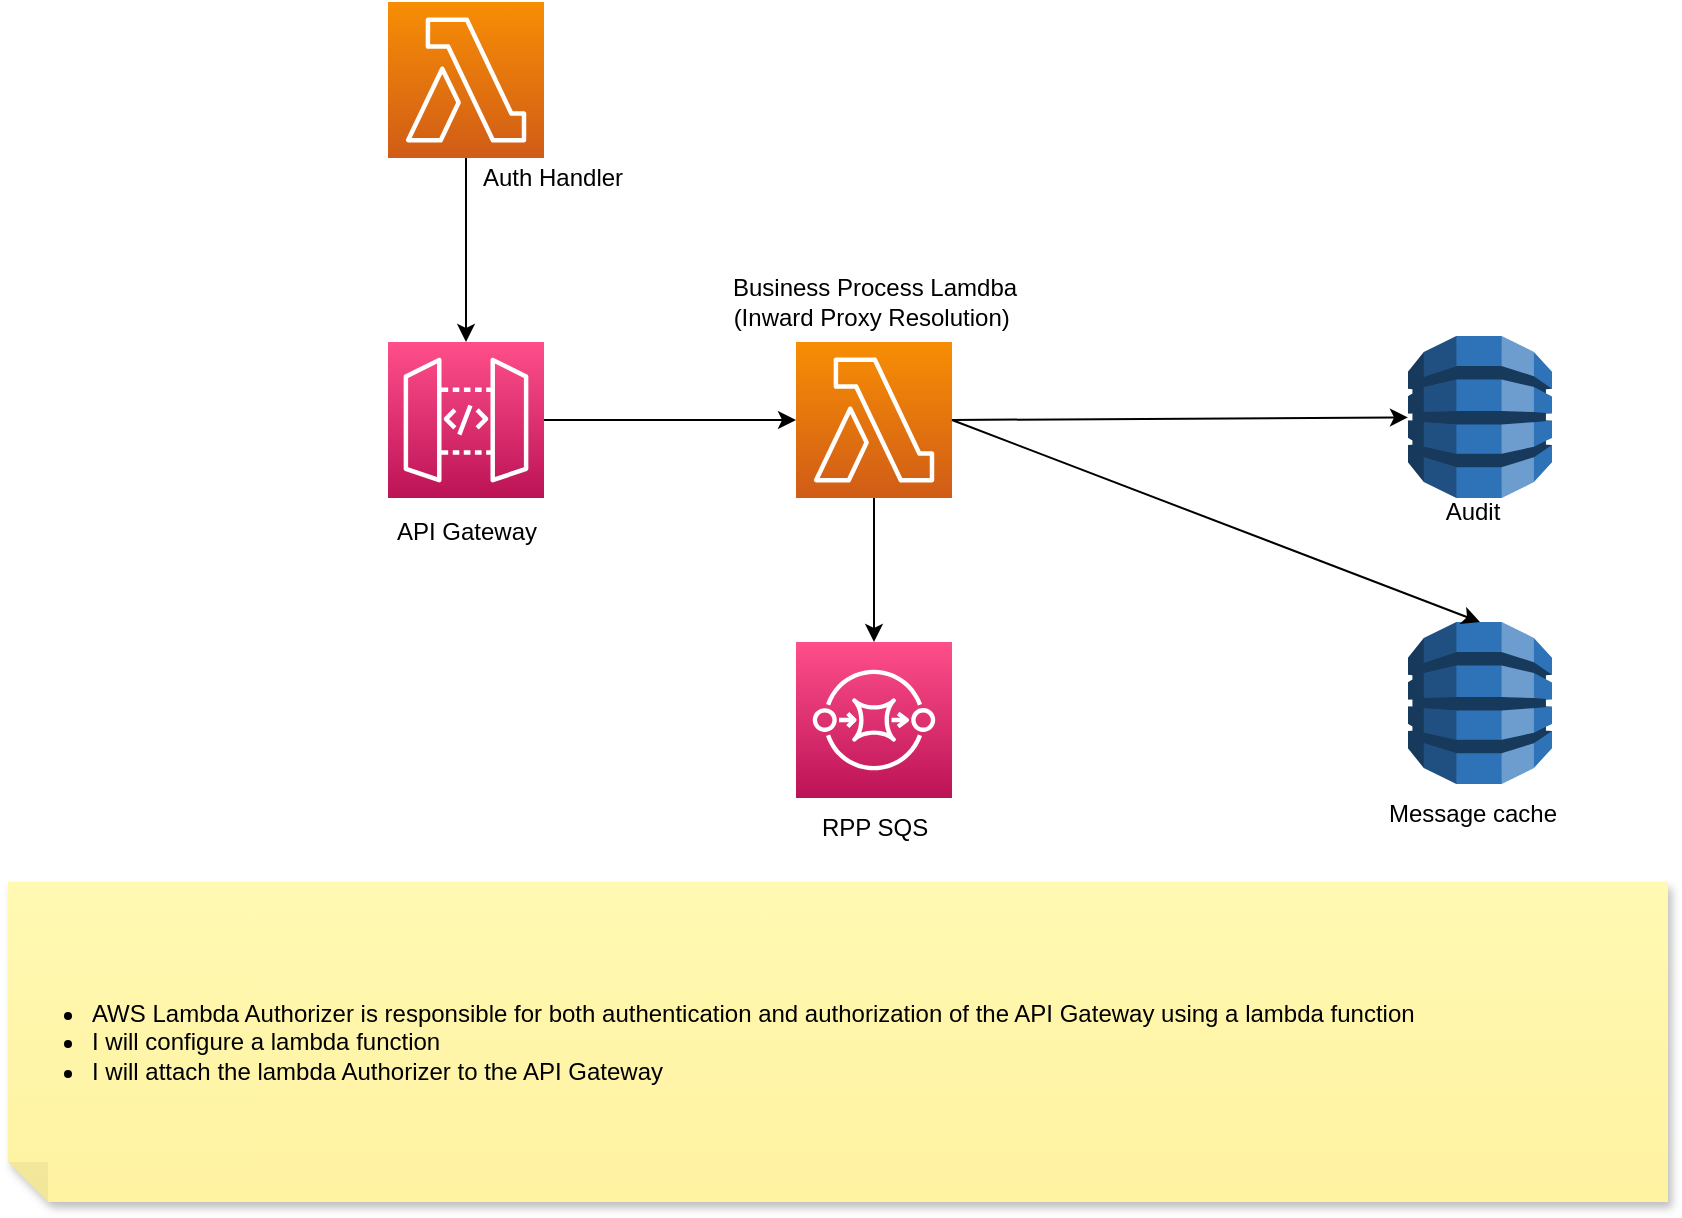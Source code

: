 <mxfile version="20.2.3" type="github">
  <diagram id="hiYGzyq-8OioGBfyJT4j" name="Page-1">
    <mxGraphModel dx="946" dy="557" grid="1" gridSize="10" guides="1" tooltips="1" connect="1" arrows="1" fold="1" page="1" pageScale="1" pageWidth="850" pageHeight="1100" math="0" shadow="0">
      <root>
        <mxCell id="0" />
        <mxCell id="1" parent="0" />
        <object label="" id="9Qm5W9th59WcaweSGVDW-6">
          <mxCell style="edgeStyle=orthogonalEdgeStyle;rounded=0;orthogonalLoop=1;jettySize=auto;html=1;exitX=0.5;exitY=1;exitDx=0;exitDy=0;exitPerimeter=0;entryX=0.5;entryY=0;entryDx=0;entryDy=0;entryPerimeter=0;" edge="1" parent="1" source="9Qm5W9th59WcaweSGVDW-1" target="9Qm5W9th59WcaweSGVDW-2">
            <mxGeometry relative="1" as="geometry" />
          </mxCell>
        </object>
        <mxCell id="9Qm5W9th59WcaweSGVDW-1" value="" style="sketch=0;points=[[0,0,0],[0.25,0,0],[0.5,0,0],[0.75,0,0],[1,0,0],[0,1,0],[0.25,1,0],[0.5,1,0],[0.75,1,0],[1,1,0],[0,0.25,0],[0,0.5,0],[0,0.75,0],[1,0.25,0],[1,0.5,0],[1,0.75,0]];outlineConnect=0;fontColor=#232F3E;gradientColor=#F78E04;gradientDirection=north;fillColor=#D05C17;strokeColor=#ffffff;dashed=0;verticalLabelPosition=bottom;verticalAlign=top;align=center;html=1;fontSize=12;fontStyle=0;aspect=fixed;shape=mxgraph.aws4.resourceIcon;resIcon=mxgraph.aws4.lambda;" vertex="1" parent="1">
          <mxGeometry x="200" y="90" width="78" height="78" as="geometry" />
        </mxCell>
        <mxCell id="9Qm5W9th59WcaweSGVDW-2" value="" style="sketch=0;points=[[0,0,0],[0.25,0,0],[0.5,0,0],[0.75,0,0],[1,0,0],[0,1,0],[0.25,1,0],[0.5,1,0],[0.75,1,0],[1,1,0],[0,0.25,0],[0,0.5,0],[0,0.75,0],[1,0.25,0],[1,0.5,0],[1,0.75,0]];outlineConnect=0;fontColor=#232F3E;gradientColor=#FF4F8B;gradientDirection=north;fillColor=#BC1356;strokeColor=#ffffff;dashed=0;verticalLabelPosition=bottom;verticalAlign=top;align=center;html=1;fontSize=12;fontStyle=0;aspect=fixed;shape=mxgraph.aws4.resourceIcon;resIcon=mxgraph.aws4.api_gateway;" vertex="1" parent="1">
          <mxGeometry x="200" y="260" width="78" height="78" as="geometry" />
        </mxCell>
        <mxCell id="9Qm5W9th59WcaweSGVDW-3" value="" style="sketch=0;points=[[0,0,0],[0.25,0,0],[0.5,0,0],[0.75,0,0],[1,0,0],[0,1,0],[0.25,1,0],[0.5,1,0],[0.75,1,0],[1,1,0],[0,0.25,0],[0,0.5,0],[0,0.75,0],[1,0.25,0],[1,0.5,0],[1,0.75,0]];outlineConnect=0;fontColor=#232F3E;gradientColor=#F78E04;gradientDirection=north;fillColor=#D05C17;strokeColor=#ffffff;dashed=0;verticalLabelPosition=bottom;verticalAlign=top;align=center;html=1;fontSize=12;fontStyle=0;aspect=fixed;shape=mxgraph.aws4.resourceIcon;resIcon=mxgraph.aws4.lambda;" vertex="1" parent="1">
          <mxGeometry x="404" y="260" width="78" height="78" as="geometry" />
        </mxCell>
        <mxCell id="9Qm5W9th59WcaweSGVDW-4" value="" style="sketch=0;points=[[0,0,0],[0.25,0,0],[0.5,0,0],[0.75,0,0],[1,0,0],[0,1,0],[0.25,1,0],[0.5,1,0],[0.75,1,0],[1,1,0],[0,0.25,0],[0,0.5,0],[0,0.75,0],[1,0.25,0],[1,0.5,0],[1,0.75,0]];outlineConnect=0;fontColor=#232F3E;gradientColor=#FF4F8B;gradientDirection=north;fillColor=#BC1356;strokeColor=#ffffff;dashed=0;verticalLabelPosition=bottom;verticalAlign=top;align=center;html=1;fontSize=12;fontStyle=0;aspect=fixed;shape=mxgraph.aws4.resourceIcon;resIcon=mxgraph.aws4.sqs;" vertex="1" parent="1">
          <mxGeometry x="404" y="410" width="78" height="78" as="geometry" />
        </mxCell>
        <mxCell id="9Qm5W9th59WcaweSGVDW-7" value="" style="endArrow=classic;html=1;rounded=0;exitX=1;exitY=0.5;exitDx=0;exitDy=0;exitPerimeter=0;" edge="1" parent="1" source="9Qm5W9th59WcaweSGVDW-2" target="9Qm5W9th59WcaweSGVDW-3">
          <mxGeometry width="50" height="50" relative="1" as="geometry">
            <mxPoint x="214" y="320" as="sourcePoint" />
            <mxPoint x="264" y="270" as="targetPoint" />
          </mxGeometry>
        </mxCell>
        <mxCell id="9Qm5W9th59WcaweSGVDW-8" value="" style="endArrow=classic;html=1;rounded=0;exitX=0.5;exitY=1;exitDx=0;exitDy=0;exitPerimeter=0;entryX=0.5;entryY=0;entryDx=0;entryDy=0;entryPerimeter=0;" edge="1" parent="1" source="9Qm5W9th59WcaweSGVDW-3" target="9Qm5W9th59WcaweSGVDW-4">
          <mxGeometry width="50" height="50" relative="1" as="geometry">
            <mxPoint x="288" y="309" as="sourcePoint" />
            <mxPoint x="414" y="309" as="targetPoint" />
          </mxGeometry>
        </mxCell>
        <mxCell id="9Qm5W9th59WcaweSGVDW-9" value="Auth Handler" style="text;html=1;resizable=0;autosize=1;align=center;verticalAlign=middle;points=[];fillColor=none;strokeColor=none;rounded=0;" vertex="1" parent="1">
          <mxGeometry x="237" y="163" width="90" height="30" as="geometry" />
        </mxCell>
        <mxCell id="9Qm5W9th59WcaweSGVDW-11" value="API Gateway" style="text;html=1;resizable=0;autosize=1;align=center;verticalAlign=middle;points=[];fillColor=none;strokeColor=none;rounded=0;" vertex="1" parent="1">
          <mxGeometry x="194" y="340" width="90" height="30" as="geometry" />
        </mxCell>
        <mxCell id="9Qm5W9th59WcaweSGVDW-12" value="Business Process Lamdba&lt;br&gt;(Inward Proxy Resolution)&amp;nbsp;" style="text;html=1;resizable=0;autosize=1;align=center;verticalAlign=middle;points=[];fillColor=none;strokeColor=none;rounded=0;" vertex="1" parent="1">
          <mxGeometry x="358" y="220" width="170" height="40" as="geometry" />
        </mxCell>
        <mxCell id="9Qm5W9th59WcaweSGVDW-13" value="RPP SQS" style="text;html=1;resizable=0;autosize=1;align=center;verticalAlign=middle;points=[];fillColor=none;strokeColor=none;rounded=0;" vertex="1" parent="1">
          <mxGeometry x="403" y="488" width="80" height="30" as="geometry" />
        </mxCell>
        <mxCell id="9Qm5W9th59WcaweSGVDW-16" value="" style="outlineConnect=0;dashed=0;verticalLabelPosition=bottom;verticalAlign=top;align=center;html=1;shape=mxgraph.aws3.dynamo_db;fillColor=#2E73B8;gradientColor=none;" vertex="1" parent="1">
          <mxGeometry x="710" y="257" width="72" height="81" as="geometry" />
        </mxCell>
        <mxCell id="9Qm5W9th59WcaweSGVDW-17" value="" style="outlineConnect=0;dashed=0;verticalLabelPosition=bottom;verticalAlign=top;align=center;html=1;shape=mxgraph.aws3.dynamo_db;fillColor=#2E73B8;gradientColor=none;" vertex="1" parent="1">
          <mxGeometry x="710" y="400" width="72" height="81" as="geometry" />
        </mxCell>
        <mxCell id="9Qm5W9th59WcaweSGVDW-18" value="" style="endArrow=classic;html=1;rounded=0;exitX=1;exitY=0.5;exitDx=0;exitDy=0;exitPerimeter=0;" edge="1" parent="1" source="9Qm5W9th59WcaweSGVDW-3" target="9Qm5W9th59WcaweSGVDW-16">
          <mxGeometry width="50" height="50" relative="1" as="geometry">
            <mxPoint x="288" y="309" as="sourcePoint" />
            <mxPoint x="414" y="309" as="targetPoint" />
          </mxGeometry>
        </mxCell>
        <mxCell id="9Qm5W9th59WcaweSGVDW-19" value="" style="endArrow=classic;html=1;rounded=0;exitX=1;exitY=0.5;exitDx=0;exitDy=0;exitPerimeter=0;entryX=0.5;entryY=0;entryDx=0;entryDy=0;entryPerimeter=0;" edge="1" parent="1" source="9Qm5W9th59WcaweSGVDW-3" target="9Qm5W9th59WcaweSGVDW-17">
          <mxGeometry width="50" height="50" relative="1" as="geometry">
            <mxPoint x="492" y="309" as="sourcePoint" />
            <mxPoint x="720" y="307.705" as="targetPoint" />
          </mxGeometry>
        </mxCell>
        <mxCell id="9Qm5W9th59WcaweSGVDW-20" value="Audit" style="text;html=1;resizable=0;autosize=1;align=center;verticalAlign=middle;points=[];fillColor=none;strokeColor=none;rounded=0;" vertex="1" parent="1">
          <mxGeometry x="717" y="330" width="50" height="30" as="geometry" />
        </mxCell>
        <mxCell id="9Qm5W9th59WcaweSGVDW-21" value="Message cache" style="text;html=1;resizable=0;autosize=1;align=center;verticalAlign=middle;points=[];fillColor=none;strokeColor=none;rounded=0;" vertex="1" parent="1">
          <mxGeometry x="687" y="481" width="110" height="30" as="geometry" />
        </mxCell>
        <mxCell id="9Qm5W9th59WcaweSGVDW-22" value="&lt;ul&gt;&lt;li&gt;AWS Lambda Authorizer is responsible for both authentication and authorization of the API Gateway using a lambda function&lt;/li&gt;&lt;li&gt;I will configure a lambda function&lt;/li&gt;&lt;li&gt;I will attach the lambda Authorizer to the API Gateway&lt;/li&gt;&lt;/ul&gt;" style="shape=note;whiteSpace=wrap;html=1;backgroundOutline=1;fontColor=#000000;darkOpacity=0.05;fillColor=#FFF9B2;strokeColor=none;fillStyle=solid;direction=west;gradientDirection=north;gradientColor=#FFF2A1;shadow=1;size=20;pointerEvents=1;align=left;" vertex="1" parent="1">
          <mxGeometry x="10" y="530" width="830" height="160" as="geometry" />
        </mxCell>
      </root>
    </mxGraphModel>
  </diagram>
</mxfile>
